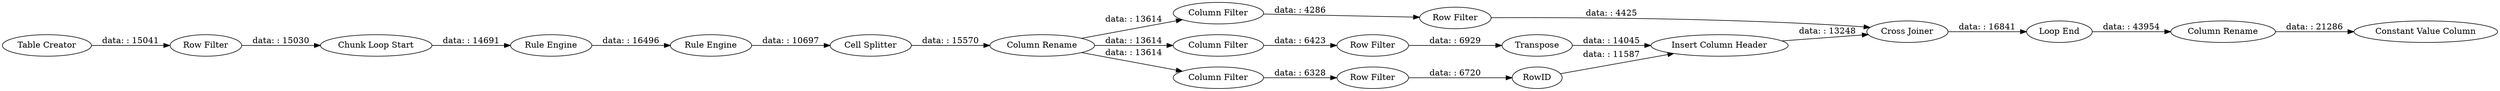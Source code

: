 digraph {
	"2497954943659122647_15" [label=Transpose]
	"2497954943659122647_27" [label="Row Filter"]
	"2497954943659122647_5" [label="Cell Splitter"]
	"2497954943659122647_23" [label="Rule Engine"]
	"2497954943659122647_10" [label="Chunk Loop Start"]
	"2497954943659122647_17" [label="Row Filter"]
	"2497954943659122647_28" [label="Column Rename"]
	"2497954943659122647_19" [label=RowID]
	"2497954943659122647_11" [label="Column Filter"]
	"2497954943659122647_25" [label="Loop End"]
	"2497954943659122647_26" [label="Rule Engine"]
	"2497954943659122647_3" [label="Table Creator"]
	"2497954943659122647_12" [label="Column Filter"]
	"2497954943659122647_24" [label="Row Filter"]
	"2497954943659122647_18" [label="Column Filter"]
	"2497954943659122647_29" [label="Constant Value Column"]
	"2497954943659122647_21" [label="Insert Column Header"]
	"2497954943659122647_9" [label="Row Filter"]
	"2497954943659122647_22" [label="Cross Joiner"]
	"2497954943659122647_8" [label="Column Rename"]
	"2497954943659122647_24" -> "2497954943659122647_15" [label="data: : 6929"]
	"2497954943659122647_19" -> "2497954943659122647_21" [label="data: : 11587"]
	"2497954943659122647_8" -> "2497954943659122647_12" [label="data: : 13614"]
	"2497954943659122647_12" -> "2497954943659122647_24" [label="data: : 6423"]
	"2497954943659122647_17" -> "2497954943659122647_22" [label="data: : 4425"]
	"2497954943659122647_8" -> "2497954943659122647_11" [label="data: : 13614"]
	"2497954943659122647_15" -> "2497954943659122647_21" [label="data: : 14045"]
	"2497954943659122647_25" -> "2497954943659122647_28" [label="data: : 43954"]
	"2497954943659122647_18" -> "2497954943659122647_27" [label="data: : 6328"]
	"2497954943659122647_28" -> "2497954943659122647_29" [label="data: : 21286"]
	"2497954943659122647_5" -> "2497954943659122647_8" [label="data: : 15570"]
	"2497954943659122647_21" -> "2497954943659122647_22" [label="data: : 13248"]
	"2497954943659122647_11" -> "2497954943659122647_17" [label="data: : 4286"]
	"2497954943659122647_10" -> "2497954943659122647_23" [label="data: : 14691"]
	"2497954943659122647_27" -> "2497954943659122647_19" [label="data: : 6720"]
	"2497954943659122647_23" -> "2497954943659122647_26" [label="data: : 16496"]
	"2497954943659122647_8" -> "2497954943659122647_18" [label="data: : 13614"]
	"2497954943659122647_26" -> "2497954943659122647_5" [label="data: : 10697"]
	"2497954943659122647_9" -> "2497954943659122647_10" [label="data: : 15030"]
	"2497954943659122647_22" -> "2497954943659122647_25" [label="data: : 16841"]
	"2497954943659122647_3" -> "2497954943659122647_9" [label="data: : 15041"]
	rankdir=LR
}
